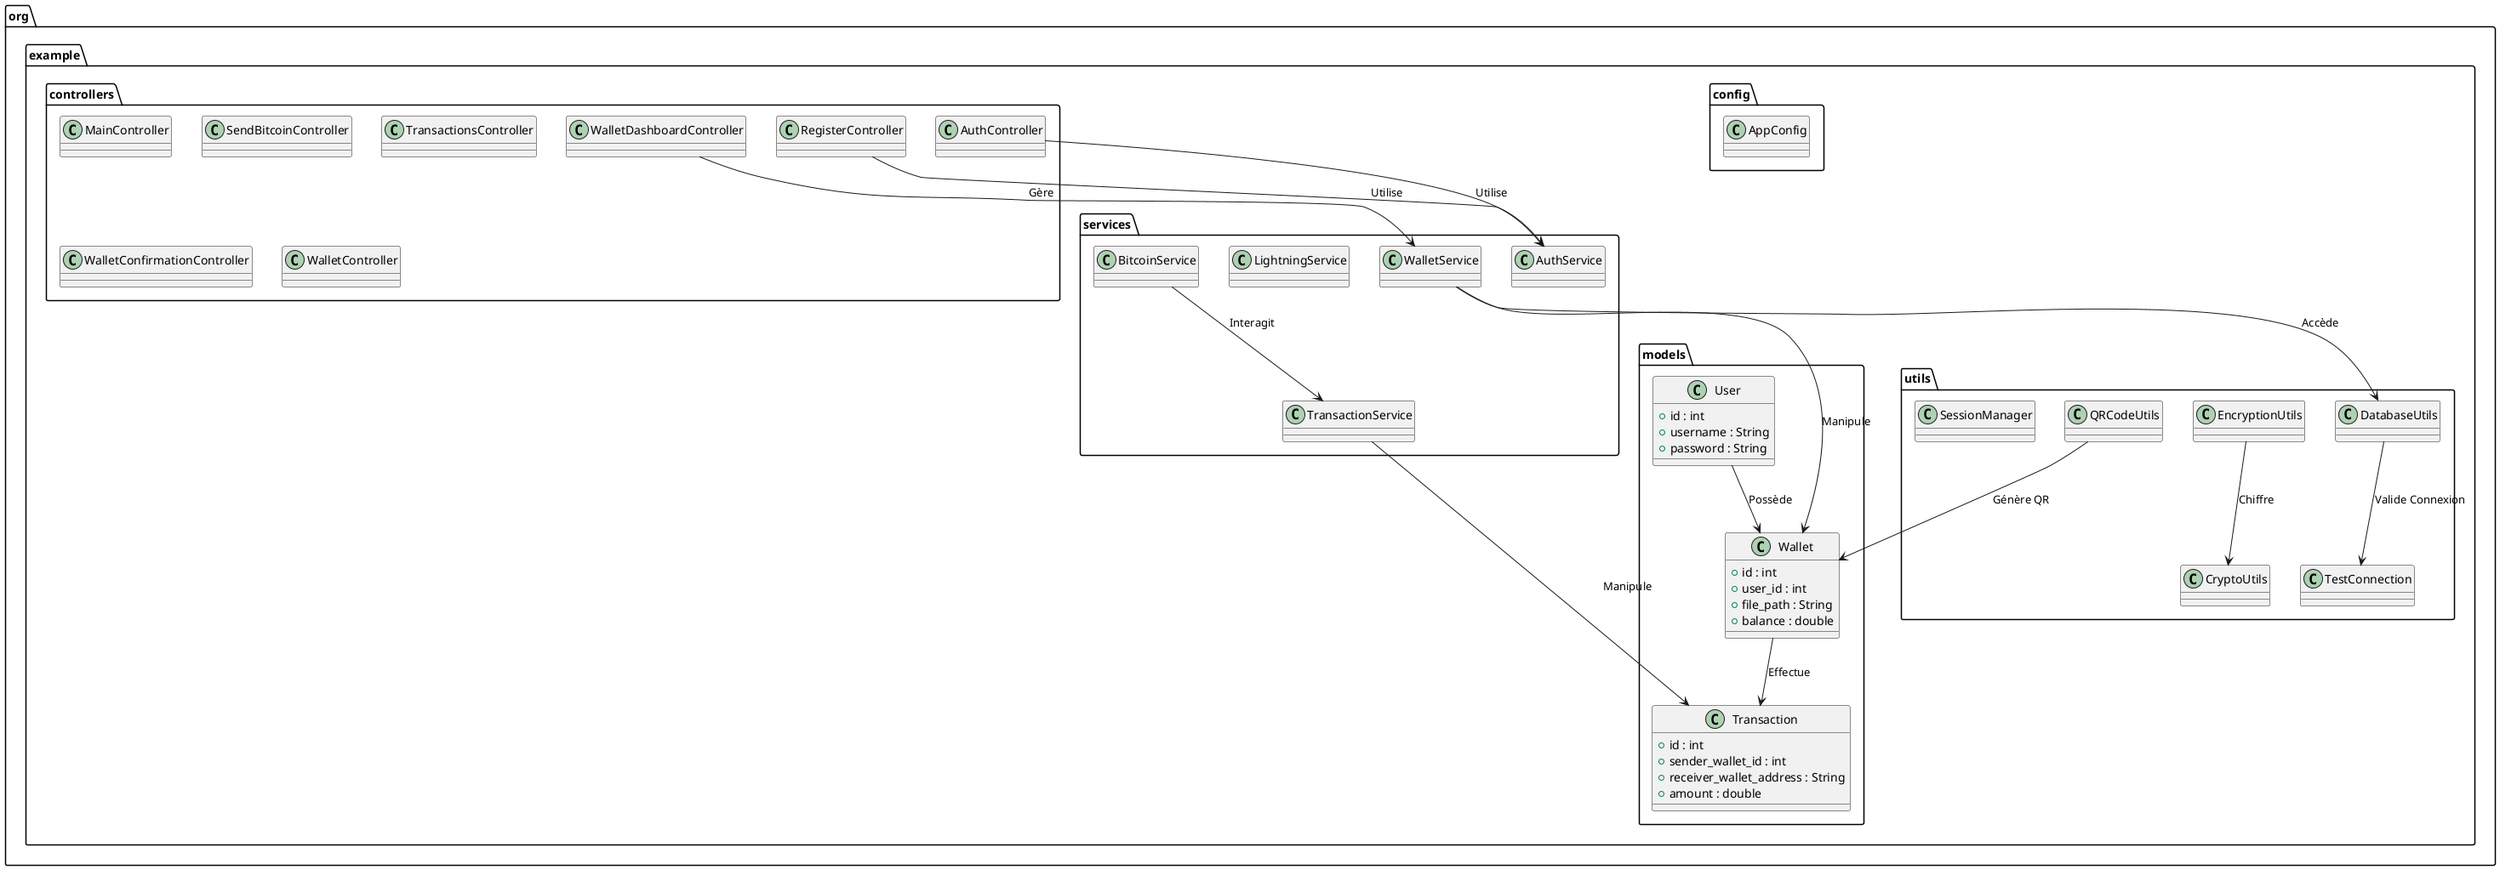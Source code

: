 @startuml
package "org.example" {
    package config {
        class AppConfig
    }

    package controllers {
        class AuthController
        class MainController
        class RegisterController
        class SendBitcoinController
        class TransactionsController
        class WalletConfirmationController
        class WalletController
        class WalletDashboardController
    }

    package models {
        class User {
            + id : int
            + username : String
            + password : String
        }
        class Wallet {
            + id : int
            + user_id : int
            + file_path : String
            + balance : double
        }
        class Transaction {
            + id : int
            + sender_wallet_id : int
            + receiver_wallet_address : String
            + amount : double
        }
    }

    package services {
        class AuthService
        class BitcoinService
        class LightningService
        class TransactionService
        class WalletService
    }

    package utils {
        class CryptoUtils
        class DatabaseUtils
        class EncryptionUtils
        class QRCodeUtils
        class SessionManager
        class TestConnection
    }


    AuthController --> AuthService : "Utilise"
    RegisterController --> AuthService : "Utilise"
    WalletDashboardController --> WalletService : "Gère"
    WalletService --> DatabaseUtils : "Accède"
    BitcoinService --> TransactionService : "Interagit"
    WalletService --> Wallet : "Manipule"
    TransactionService --> Transaction : "Manipule"

    DatabaseUtils --> TestConnection : "Valide Connexion"
    QRCodeUtils --> Wallet : "Génère QR"
    EncryptionUtils --> CryptoUtils : "Chiffre"

    User --> Wallet : "Possède"
    Wallet --> Transaction : "Effectue"
}
@enduml
